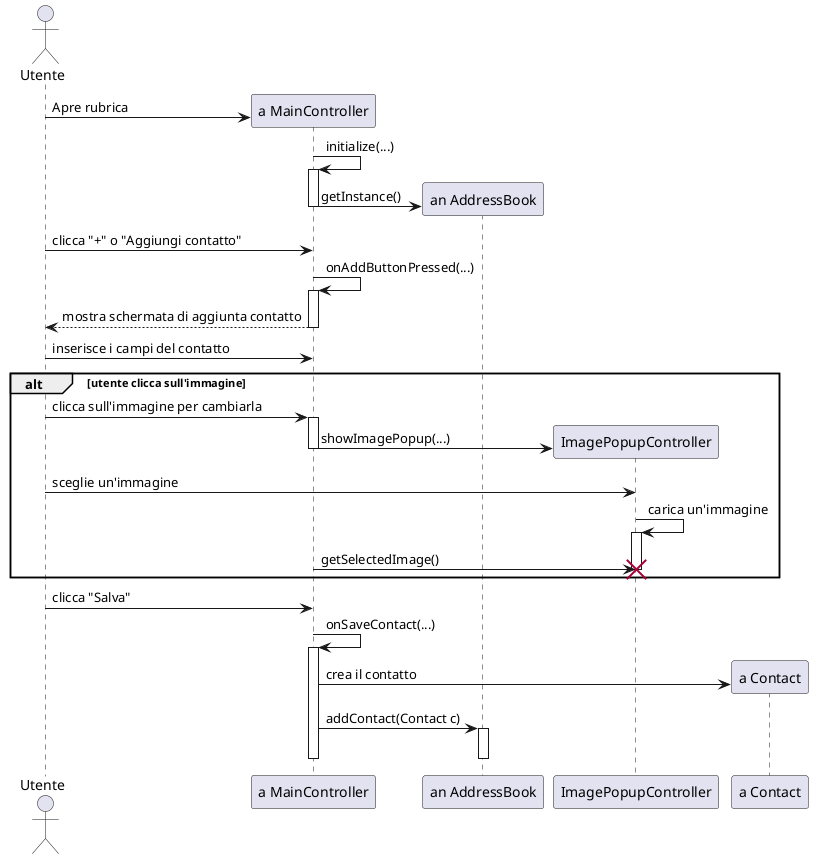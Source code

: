 @startuml Aggiungere Contatto

actor Utente as u  
participant "a MainController" as mc 
participant "an AddressBook" as ab 
participant "ImagePopupController" as ipc
participant "a Contact" as c

u -> mc ** : Apre rubrica
mc -> mc : initialize(...)
activate mc 
mc -> ab ** : getInstance()
deactivate mc

u -> mc :  clicca "+" o "Aggiungi contatto"
mc -> mc : onAddButtonPressed(...)
activate mc 
mc --> u : mostra schermata di aggiunta contatto
deactivate mc
u -> mc : inserisce i campi del contatto

alt utente clicca sull'immagine
u -> mc : clicca sull'immagine per cambiarla
activate mc
mc -> ipc ** : showImagePopup(...)
deactivate mc
u -> ipc : sceglie un'immagine
ipc -> ipc : carica un'immagine
activate ipc
mc -> ipc : getSelectedImage()
destroy ipc
end

u -> mc : clicca "Salva"
mc -> mc : onSaveContact(...)
activate mc 
mc -> c ** : crea il contatto
mc -> ab : addContact(Contact c)
activate ab
deactivate ab
deactivate mc 

@enduml